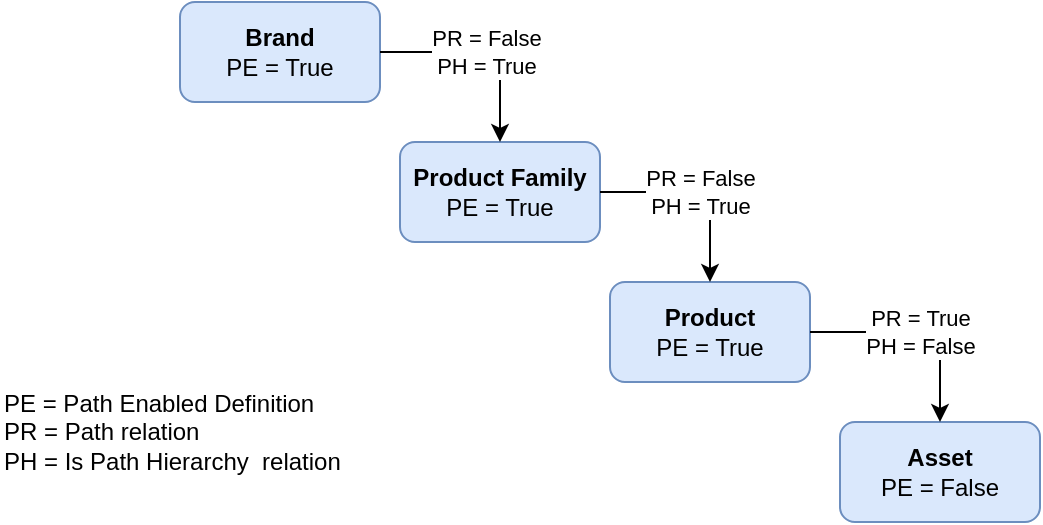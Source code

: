 <mxfile version="24.8.4">
  <diagram id="1aXGEY5gKSrcRqP4pJKV" name="Page-1">
    <mxGraphModel dx="1194" dy="691" grid="1" gridSize="10" guides="1" tooltips="1" connect="1" arrows="1" fold="1" page="1" pageScale="1" pageWidth="850" pageHeight="1100" math="0" shadow="0">
      <root>
        <mxCell id="0" />
        <mxCell id="1" parent="0" />
        <mxCell id="WVyRW_VdUEfCq2le90b7-1" value="&lt;b&gt;Brand&lt;/b&gt;&lt;div&gt;PE = True&lt;/div&gt;" style="rounded=1;whiteSpace=wrap;html=1;fillColor=#dae8fc;strokeColor=#6c8ebf;" parent="1" vertex="1">
          <mxGeometry x="160" y="110" width="100" height="50" as="geometry" />
        </mxCell>
        <mxCell id="WVyRW_VdUEfCq2le90b7-2" value="&lt;b&gt;Product Family&lt;/b&gt;&lt;div&gt;PE = True&lt;/div&gt;" style="rounded=1;whiteSpace=wrap;html=1;fillColor=#dae8fc;strokeColor=#6c8ebf;" parent="1" vertex="1">
          <mxGeometry x="270" y="180" width="100" height="50" as="geometry" />
        </mxCell>
        <mxCell id="WVyRW_VdUEfCq2le90b7-3" value="&lt;b&gt;Product&lt;/b&gt;&lt;div&gt;PE = True&lt;/div&gt;" style="rounded=1;whiteSpace=wrap;html=1;fillColor=#dae8fc;strokeColor=#6c8ebf;" parent="1" vertex="1">
          <mxGeometry x="375" y="250" width="100" height="50" as="geometry" />
        </mxCell>
        <mxCell id="WVyRW_VdUEfCq2le90b7-4" value="&lt;b&gt;Asset&lt;/b&gt;&lt;div&gt;PE = False&lt;/div&gt;" style="rounded=1;whiteSpace=wrap;html=1;fillColor=#dae8fc;strokeColor=#6c8ebf;" parent="1" vertex="1">
          <mxGeometry x="490" y="320" width="100" height="50" as="geometry" />
        </mxCell>
        <mxCell id="WVyRW_VdUEfCq2le90b7-5" value="" style="endArrow=classic;html=1;rounded=0;exitX=1;exitY=0.5;exitDx=0;exitDy=0;entryX=0.5;entryY=0;entryDx=0;entryDy=0;edgeStyle=orthogonalEdgeStyle;" parent="1" source="WVyRW_VdUEfCq2le90b7-1" target="WVyRW_VdUEfCq2le90b7-2" edge="1">
          <mxGeometry relative="1" as="geometry">
            <mxPoint x="370" y="360" as="sourcePoint" />
            <mxPoint x="470" y="360" as="targetPoint" />
          </mxGeometry>
        </mxCell>
        <mxCell id="WVyRW_VdUEfCq2le90b7-6" value="PR = False&lt;div&gt;PH = True&lt;/div&gt;" style="edgeLabel;resizable=0;html=1;;align=center;verticalAlign=middle;" parent="WVyRW_VdUEfCq2le90b7-5" connectable="0" vertex="1">
          <mxGeometry relative="1" as="geometry" />
        </mxCell>
        <mxCell id="WVyRW_VdUEfCq2le90b7-7" value="" style="endArrow=classic;html=1;rounded=0;exitX=1;exitY=0.5;exitDx=0;exitDy=0;entryX=0.5;entryY=0;entryDx=0;entryDy=0;edgeStyle=orthogonalEdgeStyle;" parent="1" source="WVyRW_VdUEfCq2le90b7-2" target="WVyRW_VdUEfCq2le90b7-3" edge="1">
          <mxGeometry relative="1" as="geometry">
            <mxPoint x="330" y="215" as="sourcePoint" />
            <mxPoint x="420" y="250" as="targetPoint" />
          </mxGeometry>
        </mxCell>
        <mxCell id="WVyRW_VdUEfCq2le90b7-8" value="PR = False&lt;div&gt;PH = True&lt;/div&gt;" style="edgeLabel;resizable=0;html=1;;align=center;verticalAlign=middle;" parent="WVyRW_VdUEfCq2le90b7-7" connectable="0" vertex="1">
          <mxGeometry relative="1" as="geometry" />
        </mxCell>
        <mxCell id="WVyRW_VdUEfCq2le90b7-9" value="" style="endArrow=classic;html=1;rounded=0;exitX=1;exitY=0.5;exitDx=0;exitDy=0;entryX=0.5;entryY=0;entryDx=0;entryDy=0;edgeStyle=orthogonalEdgeStyle;" parent="1" source="WVyRW_VdUEfCq2le90b7-3" target="WVyRW_VdUEfCq2le90b7-4" edge="1">
          <mxGeometry relative="1" as="geometry">
            <mxPoint x="340" y="235" as="sourcePoint" />
            <mxPoint x="435" y="260" as="targetPoint" />
          </mxGeometry>
        </mxCell>
        <mxCell id="WVyRW_VdUEfCq2le90b7-10" value="PR = True&lt;div&gt;PH = False&lt;/div&gt;" style="edgeLabel;resizable=0;html=1;;align=center;verticalAlign=middle;" parent="WVyRW_VdUEfCq2le90b7-9" connectable="0" vertex="1">
          <mxGeometry relative="1" as="geometry" />
        </mxCell>
        <mxCell id="WVyRW_VdUEfCq2le90b7-11" value="&lt;div&gt;PE = Path Enabled Definition&lt;/div&gt;&lt;div&gt;PR = Path relation&lt;/div&gt;&lt;div style=&quot;&quot;&gt;PH = Is Path Hierarchy&amp;nbsp; relation&lt;/div&gt;" style="text;html=1;align=left;verticalAlign=middle;whiteSpace=wrap;rounded=0;" parent="1" vertex="1">
          <mxGeometry x="70" y="280" width="260" height="90" as="geometry" />
        </mxCell>
      </root>
    </mxGraphModel>
  </diagram>
</mxfile>
